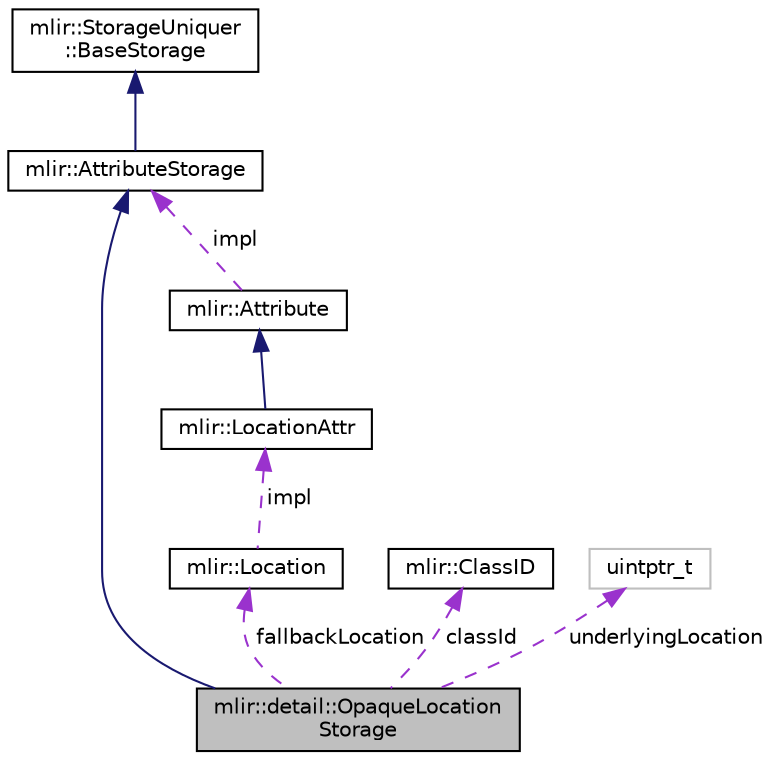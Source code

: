 digraph "mlir::detail::OpaqueLocationStorage"
{
  bgcolor="transparent";
  edge [fontname="Helvetica",fontsize="10",labelfontname="Helvetica",labelfontsize="10"];
  node [fontname="Helvetica",fontsize="10",shape=record];
  Node3 [label="mlir::detail::OpaqueLocation\lStorage",height=0.2,width=0.4,color="black", fillcolor="grey75", style="filled", fontcolor="black"];
  Node4 -> Node3 [dir="back",color="midnightblue",fontsize="10",style="solid",fontname="Helvetica"];
  Node4 [label="mlir::AttributeStorage",height=0.2,width=0.4,color="black",URL="$classmlir_1_1AttributeStorage.html",tooltip="Base storage class appearing in an attribute. "];
  Node5 -> Node4 [dir="back",color="midnightblue",fontsize="10",style="solid",fontname="Helvetica"];
  Node5 [label="mlir::StorageUniquer\l::BaseStorage",height=0.2,width=0.4,color="black",URL="$classmlir_1_1StorageUniquer_1_1BaseStorage.html",tooltip="This class acts as the base storage that all storage classes must derived from. "];
  Node6 -> Node3 [dir="back",color="darkorchid3",fontsize="10",style="dashed",label=" fallbackLocation" ,fontname="Helvetica"];
  Node6 [label="mlir::Location",height=0.2,width=0.4,color="black",URL="$classmlir_1_1Location.html",tooltip="This class defines the main interface for locations in MLIR and acts as a non-nullable wrapper around..."];
  Node7 -> Node6 [dir="back",color="darkorchid3",fontsize="10",style="dashed",label=" impl" ,fontname="Helvetica"];
  Node7 [label="mlir::LocationAttr",height=0.2,width=0.4,color="black",URL="$classmlir_1_1LocationAttr.html",tooltip="Location objects represent source locations information in MLIR. "];
  Node8 -> Node7 [dir="back",color="midnightblue",fontsize="10",style="solid",fontname="Helvetica"];
  Node8 [label="mlir::Attribute",height=0.2,width=0.4,color="black",URL="$classmlir_1_1Attribute.html",tooltip="Attributes are known-constant values of operations and functions. "];
  Node4 -> Node8 [dir="back",color="darkorchid3",fontsize="10",style="dashed",label=" impl" ,fontname="Helvetica"];
  Node9 -> Node3 [dir="back",color="darkorchid3",fontsize="10",style="dashed",label=" classId" ,fontname="Helvetica"];
  Node9 [label="mlir::ClassID",height=0.2,width=0.4,color="black",URL="$structmlir_1_1ClassID.html",tooltip="A special type used to provide an address for a given class that can act as a unique identifier durin..."];
  Node10 -> Node3 [dir="back",color="darkorchid3",fontsize="10",style="dashed",label=" underlyingLocation" ,fontname="Helvetica"];
  Node10 [label="uintptr_t",height=0.2,width=0.4,color="grey75"];
}
